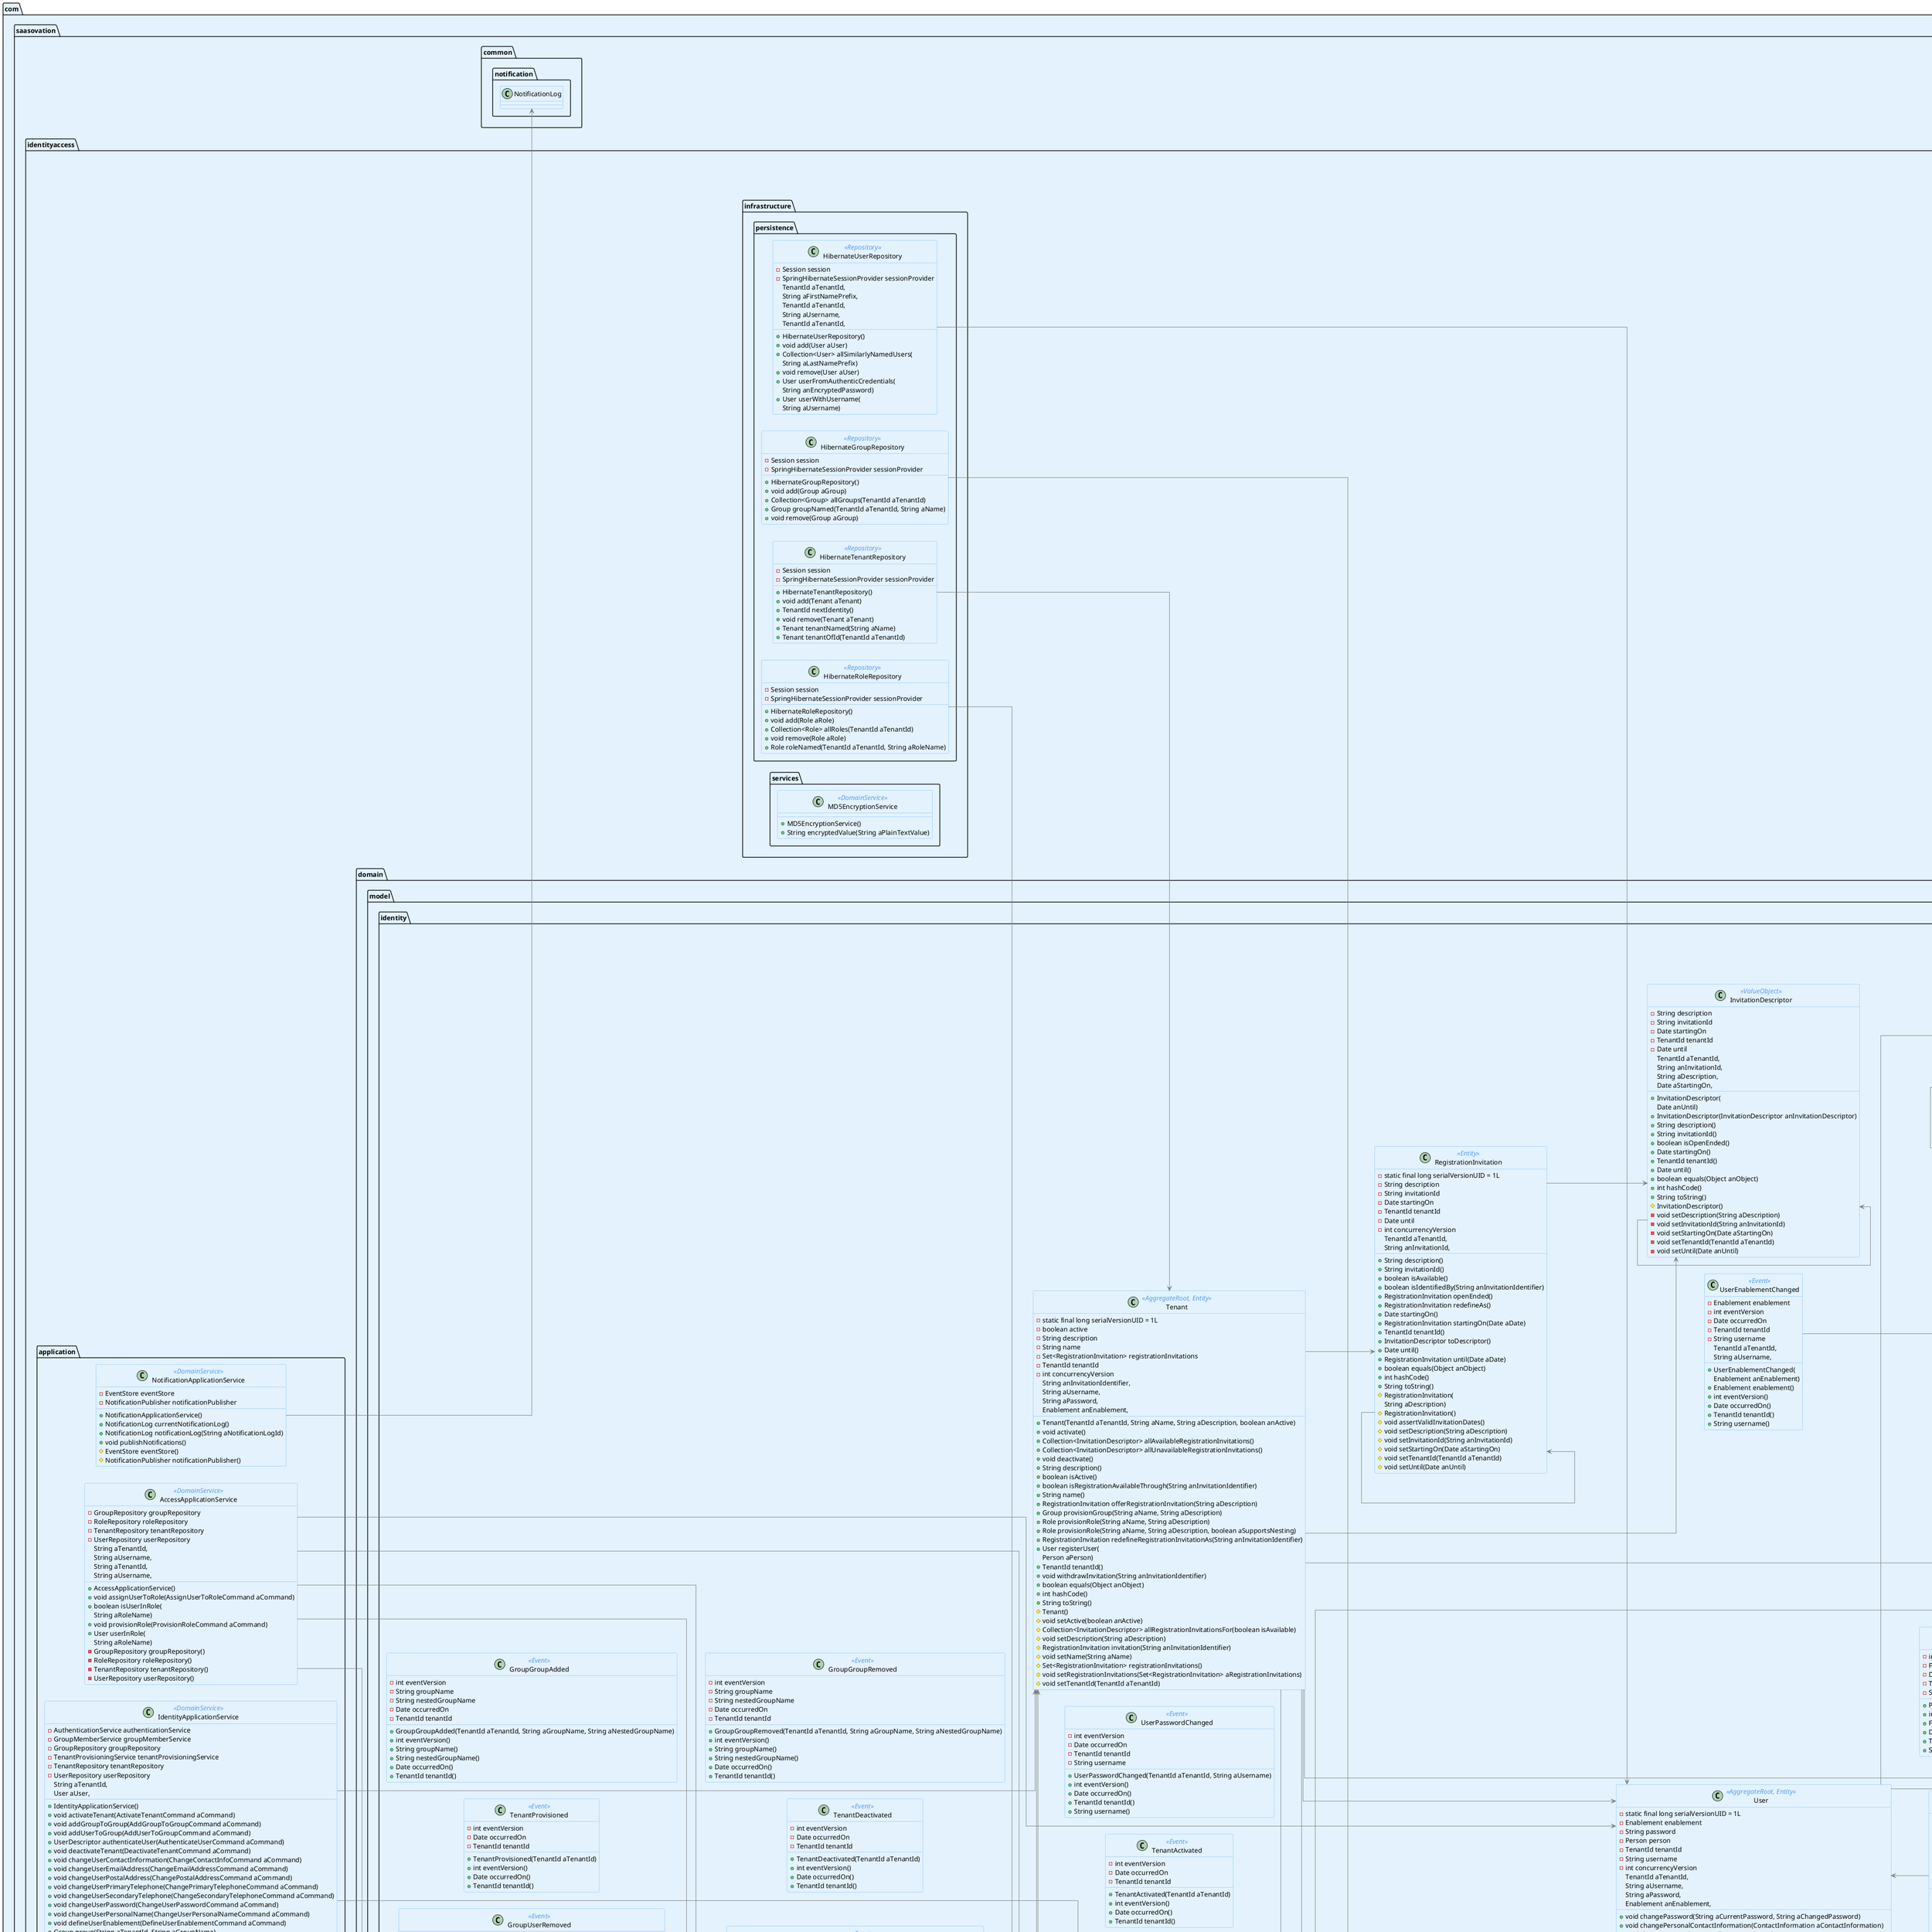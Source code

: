 @startuml
skinparam linetype ortho
skinparam Shadowing false
skinparam package {
backgroundColor #E3F2FD
}
skinparam Class {
    ClassBorderThickness 1
    ArrowColor Gray
    ActorBorderColor Gray
    BackgroundColor #E3F2FD
    BorderColor #64B5F6
    FontSize 14
    AttributeFontSize 14
    StereotypeFontColor #589DF6
    StereotypeFontSize 14
}
left to right direction
'!@Item
 class com.saasovation.identityaccess.infrastructure.persistence.HibernateGroupRepository<<Repository>> { 
- Session session
- SpringHibernateSessionProvider sessionProvider
+ HibernateGroupRepository() 
+ void add(Group aGroup) 
+ Collection<Group> allGroups(TenantId aTenantId) 
+ Group groupNamed(TenantId aTenantId, String aName) 
+ void remove(Group aGroup) 
}
 class com.saasovation.identityaccess.domain.model.identity.UserDescriptor<<ValueObject>> { 
- static final long serialVersionUID = 1L
- String emailAddress
- TenantId tenantId
- String username
+ static UserDescriptor nullDescriptorInstance() 
+ UserDescriptor(TenantId aTenantId, String aUsername, String anEmailAddress) 
+ String emailAddress() 
+ boolean isNullDescriptor() 
+ TenantId tenantId() 
+ String username() 
+ boolean equals(Object anObject) 
+ int hashCode() 
+ String toString() 
- UserDescriptor() 
- void setEmailAddress(String anEmailAddress) 
- void setTenantId(TenantId aTenantId) 
- void setUsername(String aUsername) 
}
 class com.saasovation.identityaccess.domain.model.identity.Telephone<<ValueObject>> { 
- static final long serialVersionUID = 1L
- String number
+ Telephone(String aNumber) 
+ Telephone(Telephone aTelephone) 
+ String number() 
+ boolean equals(Object anObject) 
+ int hashCode() 
+ String toString() 
+ Telephone() 
- void setNumber(String aNumber) 
}
 class com.saasovation.identityaccess.domain.model.identity.GroupUserRemoved<<Event>> { 
- int eventVersion
- String groupName
- Date occurredOn
- TenantId tenantId
- String username
+ GroupUserRemoved(TenantId aTenantId, String aGroupName, String aUsername) 
+ int eventVersion() 
+ String groupName() 
+ Date occurredOn() 
+ TenantId tenantId() 
+ String username() 
}
 class com.saasovation.identityaccess.domain.model.identity.User<<AggregateRoot, Entity>> { 
- static final long serialVersionUID = 1L
- Enablement enablement
- String password
- Person person
- TenantId tenantId
- String username
- int concurrencyVersion
+ void changePassword(String aCurrentPassword, String aChangedPassword) 
+ void changePersonalContactInformation(ContactInformation aContactInformation) 
+ void changePersonalName(FullName aPersonalName) 
+ void defineEnablement(Enablement anEnablement) 
+ boolean isEnabled() 
+ Person person() 
+ TenantId tenantId() 
+ UserDescriptor userDescriptor() 
+ String username() 
+ boolean equals(Object anObject) 
+ int hashCode() 
+ String toString() 
# User(
            TenantId aTenantId,
            String aUsername,
            String aPassword,
            Enablement anEnablement,
            Person aPerson) 
# User() 
# String asEncryptedValue(String aPlainTextPassword) 
# void assertPasswordsNotSame(String aCurrentPassword, String aChangedPassword) 
# void assertPasswordNotWeak(String aPlainTextPassword) 
# void assertUsernamePasswordNotSame(String aPlainTextPassword) 
# Enablement enablement() 
# void setEnablement(Enablement anEnablement) 
+ String internalAccessOnlyEncryptedPassword() 
# String password() 
# void setPassword(String aPassword) 
# void setPerson(Person aPerson) 
# void protectPassword(String aCurrentPassword, String aChangedPassword) 
# void setTenantId(TenantId aTenantId) 
# GroupMember toGroupMember() 
# void setUsername(String aUsername) 
}
 class com.saasovation.identityaccess.domain.model.identity.TenantProvisioningService<<DomainService>> { 
- RoleRepository roleRepository
- TenantRepository tenantRepository
- UserRepository userRepository
+ TenantProvisioningService(
            TenantRepository aTenantRepository,
            UserRepository aUserRepository,
            RoleRepository aRoleRepository) 
+ Tenant provisionTenant(
            String aTenantName,
            String aTenantDescription,
            FullName anAdministorName,
            EmailAddress anEmailAddress,
            PostalAddress aPostalAddress,
            Telephone aPrimaryTelephone,
            Telephone aSecondaryTelephone) 
- void registerAdministratorFor(
            Tenant aTenant,
            FullName anAdministorName,
            EmailAddress anEmailAddress,
            PostalAddress aPostalAddress,
            Telephone aPrimaryTelephone,
            Telephone aSecondaryTelephone) 
- RoleRepository roleRepository() 
- TenantRepository tenantRepository() 
- UserRepository userRepository() 
}
 class com.saasovation.identityaccess.domain.model.identity.TenantAdministratorRegistered<<Event>> { 
- FullName administratorName
- EmailAddress emailAddress
- int eventVersion
- Date occurredOn
- String temporaryPassword
- TenantId tenantId
- String tenantName
- String username
+ TenantAdministratorRegistered(
            TenantId aTenantId,
            String aTenantName,
            FullName anAdministratorName,
            EmailAddress anEmailAddress,
            String aUsername,
            String aTemporaryPassword) 
+ FullName administratorName() 
+ EmailAddress emailAddress() 
+ int eventVersion() 
+ Date occurredOn() 
+ String temporaryPassword() 
+ TenantId tenantId() 
+ String getTenantName() 
+ String username() 
}
 class com.saasovation.identityaccess.domain.model.identity.RegistrationInvitation<<Entity>> { 
- static final long serialVersionUID = 1L
- String description
- String invitationId
- Date startingOn
- TenantId tenantId
- Date until
- int concurrencyVersion
+ String description() 
+ String invitationId() 
+ boolean isAvailable() 
+ boolean isIdentifiedBy(String anInvitationIdentifier) 
+ RegistrationInvitation openEnded() 
+ RegistrationInvitation redefineAs() 
+ Date startingOn() 
+ RegistrationInvitation startingOn(Date aDate) 
+ TenantId tenantId() 
+ InvitationDescriptor toDescriptor() 
+ Date until() 
+ RegistrationInvitation until(Date aDate) 
+ boolean equals(Object anObject) 
+ int hashCode() 
+ String toString() 
# RegistrationInvitation(
            TenantId aTenantId,
            String anInvitationId,
            String aDescription) 
# RegistrationInvitation() 
# void assertValidInvitationDates() 
# void setDescription(String aDescription) 
# void setInvitationId(String anInvitationId) 
# void setStartingOn(Date aStartingOn) 
# void setTenantId(TenantId aTenantId) 
# void setUntil(Date anUntil) 
}
 class com.saasovation.identityaccess.domain.model.identity.UserEnablementChanged<<Event>> { 
- Enablement enablement
- int eventVersion
- Date occurredOn
- TenantId tenantId
- String username
+ UserEnablementChanged(
            TenantId aTenantId,
            String aUsername,
            Enablement anEnablement) 
+ Enablement enablement() 
+ int eventVersion() 
+ Date occurredOn() 
+ TenantId tenantId() 
+ String username() 
}
 class com.saasovation.identityaccess.infrastructure.persistence.HibernateUserRepository<<Repository>> { 
- Session session
- SpringHibernateSessionProvider sessionProvider
+ HibernateUserRepository() 
+ void add(User aUser) 
+ Collection<User> allSimilarlyNamedUsers(
            TenantId aTenantId,
            String aFirstNamePrefix,
            String aLastNamePrefix) 
+ void remove(User aUser) 
+ User userFromAuthenticCredentials(
            TenantId aTenantId,
            String aUsername,
            String anEncryptedPassword) 
+ User userWithUsername(
            TenantId aTenantId,
            String aUsername) 
}
 class com.saasovation.identityaccess.domain.model.identity.GroupMember<<ValueObject>> { 
- static final long serialVersionUID = 1L
- String name
- TenantId tenantId
- GroupMemberType type
- static final long serialVersionUID = 1L
- long id
+ boolean isGroup() 
+ boolean isUser() 
+ String name() 
+ TenantId tenantId() 
+ GroupMemberType type() 
+ boolean equals(Object anObject) 
+ int hashCode() 
+ String toString() 
# GroupMember(TenantId aTenantId, String aName, GroupMemberType aType) 
# GroupMember() 
# void setName(String aName) 
# void setTenantId(TenantId aTenantId) 
# void setType(GroupMemberType aType) 
}
 class com.saasovation.identityaccess.domain.model.identity.UserRegistered<<Event>> { 
- EmailAddress emailAddress
- int eventVersion
- FullName name
- Date occurredOn
- TenantId tenantId
- String username
+ UserRegistered(
            TenantId aTenantId,
            String aUsername,
            FullName aName,
            EmailAddress anEmailAddress) 
+ EmailAddress emailAddress() 
+ int eventVersion() 
+ FullName name() 
+ Date occurredOn() 
+ TenantId tenantId() 
+ String username() 
}
 class com.saasovation.identityaccess.infrastructure.persistence.HibernateRoleRepository<<Repository>> { 
- Session session
- SpringHibernateSessionProvider sessionProvider
+ HibernateRoleRepository() 
+ void add(Role aRole) 
+ Collection<Role> allRoles(TenantId aTenantId) 
+ void remove(Role aRole) 
+ Role roleNamed(TenantId aTenantId, String aRoleName) 
}
 class com.saasovation.identityaccess.domain.model.identity.PersonContactInformationChanged<<Event>> { 
- ContactInformation contactInformation
- int eventVersion
- Date occurredOn
- TenantId tenantId
- String username
+ PersonContactInformationChanged(
            TenantId aTenantId,
            String aUsername,
            ContactInformation aContactInformation) 
+ ContactInformation contactInformation() 
+ int eventVersion() 
+ Date occurredOn() 
+ TenantId tenantId() 
+ String username() 
}
 interface com.saasovation.identityaccess.domain.model.identity.TenantRepository<<Repository>> { 
+ void add(Tenant aTenant)
+ TenantId nextIdentity()
+ void remove(Tenant aTenant)
+ Tenant tenantNamed(String aName)
+ Tenant tenantOfId(TenantId aTenantId)
}
 interface com.saasovation.identityaccess.domain.model.identity.EncryptionService<<DomainService>> { 
+ String encryptedValue(String aPlainTextValue)
}
 class com.saasovation.identityaccess.domain.model.identity.TenantProvisioned<<Event>> { 
- int eventVersion
- Date occurredOn
- TenantId tenantId
+ TenantProvisioned(TenantId aTenantId) 
+ int eventVersion() 
+ Date occurredOn() 
+ TenantId tenantId() 
}
 class com.saasovation.identityaccess.domain.model.identity.GroupGroupAdded<<Event>> { 
- int eventVersion
- String groupName
- String nestedGroupName
- Date occurredOn
- TenantId tenantId
+ GroupGroupAdded(TenantId aTenantId, String aGroupName, String aNestedGroupName) 
+ int eventVersion() 
+ String groupName() 
+ String nestedGroupName() 
+ Date occurredOn() 
+ TenantId tenantId() 
}
 interface com.saasovation.identityaccess.domain.model.identity.UserRepository<<Repository>> { 
+ void add(User aUser)
+ Collection<User> allSimilarlyNamedUsers(
            TenantId aTenantId,
            String aFirstNamePrefix,
            String aLastNamePrefix)
+ void remove(User aUser)
+ User userFromAuthenticCredentials(
            TenantId aTenantId,
            String aUsername,
            String anEncryptedPassword)
+ User userWithUsername(
            TenantId aTenantId,
            String aUsername)
}
 class com.saasovation.identityaccess.domain.model.identity.ContactInformation<<ValueObject>> { 
- static final long serialVersionUID = 1L
- EmailAddress emailAddress
- PostalAddress postalAddress
- Telephone primaryTelephone
- Telephone secondaryTelephone
+ ContactInformation(
            EmailAddress anEmailAddress,
            PostalAddress aPostalAddress,
            Telephone aPrimaryTelephone,
            Telephone aSecondaryTelephone) 
+ ContactInformation(ContactInformation aContactInformation) 
+ ContactInformation changeEmailAddress(EmailAddress anEmailAddress) 
+ ContactInformation changePostalAddress(PostalAddress aPostalAddress) 
+ ContactInformation changePrimaryTelephone(Telephone aTelephone) 
+ ContactInformation changeSecondaryTelephone(Telephone aTelephone) 
+ EmailAddress emailAddress() 
+ PostalAddress postalAddress() 
+ Telephone primaryTelephone() 
+ Telephone secondaryTelephone() 
+ boolean equals(Object anObject) 
+ int hashCode() 
+ String toString() 
# ContactInformation() 
- void setEmailAddress(EmailAddress anEmailAddress) 
- void setPostalAddress(PostalAddress aPostalAddress) 
- void setPrimaryTelephone(Telephone aPrimaryTelephone) 
- void setSecondaryTelephone(Telephone aSecondaryTelephone) 
}
 class com.saasovation.identityaccess.domain.model.identity.Enablement<<ValueObject>> { 
- static final long serialVersionUID = 1L
- boolean enabled
- Date endDate
- Date startDate
+ static Enablement indefiniteEnablement() 
+ Enablement(boolean anEnabled, Date aStartDate, Date anEndDate) 
+ Enablement(Enablement anEnablement) 
+ boolean isEnabled() 
+ boolean isEnablementEnabled() 
+ Date endDate() 
+ boolean isTimeExpired() 
+ Date startDate() 
+ boolean equals(Object anObject) 
+ int hashCode() 
+ String toString() 
# Enablement() 
- void setEnabled(boolean anEnabled) 
- void setEndDate(Date anEndDate) 
- void setStartDate(Date aStartDate) 
}
 class com.saasovation.identityaccess.domain.model.identity.PostalAddress<<ValueObject>> { 
- static final long serialVersionUID = 1L
- String city
- String countryCode
- String postalCode
- String stateProvince
- String streetAddress
+ PostalAddress(
            String aStreetAddress,
            String aCity,
            String aStateProvince,
            String aPostalCode,
            String aCountryCode) 
+ PostalAddress(PostalAddress aPostalAddress) 
+ String city() 
+ String countryCode() 
+ String postalCode() 
+ String stateProvince() 
+ String streetAddress() 
+ boolean equals(Object anObject) 
+ int hashCode() 
+ String toString() 
# PostalAddress() 
- void setCity(String aCity) 
- void setCountryCode(String aCountryCode) 
- void setPostalCode(String aPostalCode) 
- void setStateProvince(String aStateProvince) 
- void setStreetAddress(String aStreetAddress) 
}
 class com.saasovation.identityaccess.infrastructure.services.MD5EncryptionService<<DomainService>> { 
+ MD5EncryptionService() 
+ String encryptedValue(String aPlainTextValue) 
}
 class com.saasovation.identityaccess.domain.model.identity.GroupUserAdded<<Event>> { 
- int eventVersion
- String groupName
- Date occurredOn
- TenantId tenantId
- String username
+ GroupUserAdded(TenantId aTenantId, String aGroupName, String aUsername) 
+ int eventVersion() 
+ String groupName() 
+ Date occurredOn() 
+ TenantId tenantId() 
+ String username() 
}
 class com.saasovation.identityaccess.domain.model.identity.InvitationDescriptor<<ValueObject>> { 
- String description
- String invitationId
- Date startingOn
- TenantId tenantId
- Date until
+ InvitationDescriptor(
            TenantId aTenantId,
            String anInvitationId,
            String aDescription,
            Date aStartingOn,
            Date anUntil) 
+ InvitationDescriptor(InvitationDescriptor anInvitationDescriptor) 
+ String description() 
+ String invitationId() 
+ boolean isOpenEnded() 
+ Date startingOn() 
+ TenantId tenantId() 
+ Date until() 
+ boolean equals(Object anObject) 
+ int hashCode() 
+ String toString() 
# InvitationDescriptor() 
- void setDescription(String aDescription) 
- void setInvitationId(String anInvitationId) 
- void setStartingOn(Date aStartingOn) 
- void setTenantId(TenantId aTenantId) 
- void setUntil(Date anUntil) 
}
 class com.saasovation.identityaccess.application.AccessApplicationService<<DomainService>> { 
- GroupRepository groupRepository
- RoleRepository roleRepository
- TenantRepository tenantRepository
- UserRepository userRepository
+ AccessApplicationService() 
+ void assignUserToRole(AssignUserToRoleCommand aCommand) 
+ boolean isUserInRole(
            String aTenantId,
            String aUsername,
            String aRoleName) 
+ void provisionRole(ProvisionRoleCommand aCommand) 
+ User userInRole(
            String aTenantId,
            String aUsername,
            String aRoleName) 
- GroupRepository groupRepository() 
- RoleRepository roleRepository() 
- TenantRepository tenantRepository() 
- UserRepository userRepository() 
}
 class com.saasovation.identityaccess.domain.model.identity.FullName<<ValueObject>> { 
- static final long serialVersionUID = 1L
- String firstName
- String lastName
+ FullName(String aFirstName, String aLastName) 
+ FullName(FullName aFullName) 
+ String asFormattedName() 
+ String firstName() 
+ String lastName() 
+ FullName withChangedFirstName(String aFirstName) 
+ FullName withChangedLastName(String aLastName) 
+ boolean equals(Object anObject) 
+ int hashCode() 
+ String toString() 
# FullName() 
- void setFirstName(String aFirstName) 
- void setLastName(String aLastName) 
}
 interface com.saasovation.identityaccess.domain.model.identity.GroupRepository<<Repository>> { 
+ void add(Group aGroup)
+ Collection<Group> allGroups(TenantId aTenantId)
+ Group groupNamed(TenantId aTenantId, String aName)
+ void remove(Group aGroup)
}
 class com.saasovation.identityaccess.domain.model.identity.TenantDeactivated<<Event>> { 
- int eventVersion
- Date occurredOn
- TenantId tenantId
+ TenantDeactivated(TenantId aTenantId) 
+ int eventVersion() 
+ Date occurredOn() 
+ TenantId tenantId() 
}
 class com.saasovation.identityaccess.domain.model.identity.Person<<Entity>> { 
- static final long serialVersionUID = 1L
- ContactInformation contactInformation
- FullName name
- TenantId tenantId
- User user
- int concurrencyVersion
+ Person(
            TenantId aTenantId,
            FullName aName,
            ContactInformation aContactInformation) 
+ void changeContactInformation(ContactInformation aContactInformation) 
+ void changeName(FullName aName) 
+ ContactInformation contactInformation() 
+ EmailAddress emailAddress() 
+ FullName name() 
+ boolean equals(Object anObject) 
+ int hashCode() 
+ String toString() 
# Person() 
# void setContactInformation(ContactInformation aContactInformation) 
# void setName(FullName aName) 
# TenantId tenantId() 
# void setTenantId(TenantId aTenantId) 
# User user() 
+ void internalOnlySetUser(User aUser) 
}
 interface com.saasovation.identityaccess.domain.model.access.RoleRepository<<Repository>> { 
+ void add(Role aRole)
+ Collection<Role> allRoles(TenantId aTenantId)
+ void remove(Role aRole)
+ Role roleNamed(TenantId aTenantId, String aRoleName)
}
 class com.saasovation.identityaccess.domain.model.access.Role<<AggregateRoot, Entity>> { 
- static final long serialVersionUID = 1L
- String description
- Group group
- String name
- boolean supportsNesting = true
- TenantId tenantId
- int concurrencyVersion
+ Role(TenantId aTenantId, String aName, String aDescription) 
+ Role(
            TenantId aTenantId,
            String aName,
            String aDescription,
            boolean aSupportsNesting) 
+ void assignGroup(Group aGroup, GroupMemberService aGroupMemberService) 
+ void assignUser(User aUser) 
+ String description() 
+ boolean isInRole(User aUser, GroupMemberService aGroupMemberService) 
+ String name() 
+ boolean supportsNesting() 
+ TenantId tenantId() 
+ void unassignGroup(Group aGroup) 
+ void unassignUser(User aUser) 
+ boolean equals(Object anObject) 
+ int hashCode() 
+ String toString() 
# Role() 
# void createInternalGroup() 
# void setDescription(String aDescription) 
# Group group() 
# void setGroup(Group aGroup) 
# void setName(String aName) 
# void setSupportsNesting(boolean aSupportsNesting) 
# void setTenantId(TenantId aTenantId) 
}
 class com.saasovation.identityaccess.domain.model.identity.AuthenticationService<<DomainService>> { 
- EncryptionService encryptionService
- TenantRepository tenantRepository
- UserRepository userRepository
+ AuthenticationService(
            TenantRepository aTenantRepository,
            UserRepository aUserRepository,
            EncryptionService anEncryptionService) 
+ UserDescriptor authenticate(
            TenantId aTenantId,
            String aUsername,
            String aPassword) 
- EncryptionService encryptionService() 
- TenantRepository tenantRepository() 
- UserRepository userRepository() 
}
 class com.saasovation.identityaccess.domain.model.identity.GroupGroupRemoved<<Event>> { 
- int eventVersion
- String groupName
- String nestedGroupName
- Date occurredOn
- TenantId tenantId
+ GroupGroupRemoved(TenantId aTenantId, String aGroupName, String aNestedGroupName) 
+ int eventVersion() 
+ String groupName() 
+ String nestedGroupName() 
+ Date occurredOn() 
+ TenantId tenantId() 
}
 class com.saasovation.identityaccess.domain.model.identity.GroupMemberService<<DomainService>> { 
- GroupRepository groupRepository
- UserRepository userRepository
+ GroupMemberService(
            UserRepository aUserRepository,
            GroupRepository aGroupRepository) 
+ boolean confirmUser(Group aGroup, User aUser) 
+ boolean isMemberGroup(Group aGroup, GroupMember aMemberGroup) 
+ boolean isUserInNestedGroup(Group aGroup, User aUser) 
- GroupRepository groupRepository() 
- UserRepository userRepository() 
}
 class com.saasovation.identityaccess.domain.model.identity.GroupProvisioned<<Event>> { 
- int eventVersion
- String name
- Date occurredOn
- TenantId tenantId
+ GroupProvisioned(TenantId aTenantId, String aName) 
+ int eventVersion() 
+ String name() 
+ Date occurredOn() 
+ TenantId tenantId() 
}
 class com.saasovation.identityaccess.domain.model.identity.Group<<AggregateRoot, Entity>> { 
- static final long serialVersionUID = 1L
+ static final String ROLE_GROUP_PREFIX = "ROLE-INTERNAL-GROUP: "
- String description
- Set<GroupMember> groupMembers
- String name
- TenantId tenantId
- int concurrencyVersion
+ Group(TenantId aTenantId, String aName, String aDescription) 
+ void addGroup(Group aGroup, GroupMemberService aGroupMemberService) 
+ void addUser(User aUser) 
+ String description() 
+ Set<GroupMember> groupMembers() 
+ boolean isMember(User aUser, GroupMemberService aGroupMemberService) 
+ String name() 
+ void removeGroup(Group aGroup) 
+ void removeUser(User aUser) 
+ TenantId tenantId() 
+ boolean equals(Object anObject) 
+ int hashCode() 
+ String toString() 
# Group() 
# void setDescription(String aDescription) 
# void setGroupMembers(Set<GroupMember> aGroupMembers) 
# boolean isInternalGroup() 
# boolean isInternalGroup(String aName) 
# void setName(String aName) 
# void setTenantId(TenantId aTenantId) 
# GroupMember toGroupMember() 
}
 class com.saasovation.identityaccess.infrastructure.persistence.HibernateTenantRepository<<Repository>> { 
- Session session
- SpringHibernateSessionProvider sessionProvider
+ HibernateTenantRepository() 
+ void add(Tenant aTenant) 
+ TenantId nextIdentity() 
+ void remove(Tenant aTenant) 
+ Tenant tenantNamed(String aName) 
+ Tenant tenantOfId(TenantId aTenantId) 
}
 class com.saasovation.identityaccess.application.IdentityApplicationService<<DomainService>> { 
- AuthenticationService authenticationService
- GroupMemberService groupMemberService
- GroupRepository groupRepository
- TenantProvisioningService tenantProvisioningService
- TenantRepository tenantRepository
- UserRepository userRepository
+ IdentityApplicationService() 
+ void activateTenant(ActivateTenantCommand aCommand) 
+ void addGroupToGroup(AddGroupToGroupCommand aCommand) 
+ void addUserToGroup(AddUserToGroupCommand aCommand) 
+ UserDescriptor authenticateUser(AuthenticateUserCommand aCommand) 
+ void deactivateTenant(DeactivateTenantCommand aCommand) 
+ void changeUserContactInformation(ChangeContactInfoCommand aCommand) 
+ void changeUserEmailAddress(ChangeEmailAddressCommand aCommand) 
+ void changeUserPostalAddress(ChangePostalAddressCommand aCommand) 
+ void changeUserPrimaryTelephone(ChangePrimaryTelephoneCommand aCommand) 
+ void changeUserSecondaryTelephone(ChangeSecondaryTelephoneCommand aCommand) 
+ void changeUserPassword(ChangeUserPasswordCommand aCommand) 
+ void changeUserPersonalName(ChangeUserPersonalNameCommand aCommand) 
+ void defineUserEnablement(DefineUserEnablementCommand aCommand) 
+ Group group(String aTenantId, String aGroupName) 
+ boolean isGroupMember(String aTenantId, String aGroupName, String aUsername) 
+ Group provisionGroup(ProvisionGroupCommand aCommand) 
+ Tenant provisionTenant(ProvisionTenantCommand aCommand) 
+ User registerUser(RegisterUserCommand aCommand) 
+ void removeGroupFromGroup(RemoveGroupFromGroupCommand aCommand) 
+ void removeUserFromGroup(RemoveUserFromGroupCommand aCommand) 
+ Tenant tenant(String aTenantId) 
+ User user(String aTenantId, String aUsername) 
+ UserDescriptor userDescriptor(
            String aTenantId,
            String aUsername) 
- AuthenticationService authenticationService() 
- Group existingGroup(String aTenantId, String aGroupName) 
- Tenant existingTenant(String aTenantId) 
- User existingUser(String aTenantId, String aUsername) 
- GroupMemberService groupMemberService() 
- GroupRepository groupRepository() 
- void internalChangeUserContactInformation(
            User aUser,
            ContactInformation aContactInformation) 
- TenantProvisioningService tenantProvisioningService() 
- TenantRepository tenantRepository() 
- UserRepository userRepository() 
}
 class com.saasovation.identityaccess.domain.model.identity.Tenant<<AggregateRoot, Entity>> { 
- static final long serialVersionUID = 1L
- boolean active
- String description
- String name
- Set<RegistrationInvitation> registrationInvitations
- TenantId tenantId
- int concurrencyVersion
+ Tenant(TenantId aTenantId, String aName, String aDescription, boolean anActive) 
+ void activate() 
+ Collection<InvitationDescriptor> allAvailableRegistrationInvitations() 
+ Collection<InvitationDescriptor> allUnavailableRegistrationInvitations() 
+ void deactivate() 
+ String description() 
+ boolean isActive() 
+ boolean isRegistrationAvailableThrough(String anInvitationIdentifier) 
+ String name() 
+ RegistrationInvitation offerRegistrationInvitation(String aDescription) 
+ Group provisionGroup(String aName, String aDescription) 
+ Role provisionRole(String aName, String aDescription) 
+ Role provisionRole(String aName, String aDescription, boolean aSupportsNesting) 
+ RegistrationInvitation redefineRegistrationInvitationAs(String anInvitationIdentifier) 
+ User registerUser(
            String anInvitationIdentifier,
            String aUsername,
            String aPassword,
            Enablement anEnablement,
            Person aPerson) 
+ TenantId tenantId() 
+ void withdrawInvitation(String anInvitationIdentifier) 
+ boolean equals(Object anObject) 
+ int hashCode() 
+ String toString() 
# Tenant() 
# void setActive(boolean anActive) 
# Collection<InvitationDescriptor> allRegistrationInvitationsFor(boolean isAvailable) 
# void setDescription(String aDescription) 
# RegistrationInvitation invitation(String anInvitationIdentifier) 
# void setName(String aName) 
# Set<RegistrationInvitation> registrationInvitations() 
# void setRegistrationInvitations(Set<RegistrationInvitation> aRegistrationInvitations) 
# void setTenantId(TenantId aTenantId) 
}
 class com.saasovation.identityaccess.domain.model.access.AuthorizationService<<DomainService>> { 
- GroupRepository groupRepository
- RoleRepository roleRepository
- UserRepository userRepository
+ AuthorizationService(
            UserRepository aUserRepository,
            GroupRepository aGroupRepository,
            RoleRepository aRoleRepository) 
+ boolean isUserInRole(TenantId aTenantId, String aUsername, String aRoleName) 
+ boolean isUserInRole(User aUser, String aRoleName) 
- GroupRepository groupRepository() 
- RoleRepository roleRepository() 
- UserRepository userRepository() 
}
 class com.saasovation.identityaccess.domain.model.identity.EmailAddress<<ValueObject>> { 
- static final long serialVersionUID = 1L
- String address
+ EmailAddress(String anAddress) 
+ EmailAddress(EmailAddress anEmailAddress) 
+ String address() 
+ boolean equals(Object anObject) 
+ int hashCode() 
+ String toString() 
# EmailAddress() 
- void setAddress(String anAddress) 
}
 class com.saasovation.identityaccess.domain.model.identity.TenantActivated<<Event>> { 
- int eventVersion
- Date occurredOn
- TenantId tenantId
+ TenantActivated(TenantId aTenantId) 
+ int eventVersion() 
+ Date occurredOn() 
+ TenantId tenantId() 
}
 class com.saasovation.identityaccess.domain.model.identity.PersonNameChanged<<Event>> { 
- int eventVersion
- FullName name
- Date occurredOn
- TenantId tenantId
- String username
+ PersonNameChanged(TenantId aTenantId, String aUsername, FullName aName) 
+ int eventVersion() 
+ FullName name() 
+ Date occurredOn() 
+ TenantId tenantId() 
+ String username() 
}
 class com.saasovation.identityaccess.application.NotificationApplicationService<<DomainService>> { 
- EventStore eventStore
- NotificationPublisher notificationPublisher
+ NotificationApplicationService() 
+ NotificationLog currentNotificationLog() 
+ NotificationLog notificationLog(String aNotificationLogId) 
+ void publishNotifications() 
# EventStore eventStore() 
# NotificationPublisher notificationPublisher() 
}
 class com.saasovation.identityaccess.domain.model.identity.UserPasswordChanged<<Event>> { 
- int eventVersion
- Date occurredOn
- TenantId tenantId
- String username
+ UserPasswordChanged(TenantId aTenantId, String aUsername) 
+ int eventVersion() 
+ Date occurredOn() 
+ TenantId tenantId() 
+ String username() 
}
'!@Relation
com.saasovation.identityaccess.domain.model.identity.PersonContactInformationChanged --> com.saasovation.identityaccess.domain.model.identity.ContactInformation

com.saasovation.identityaccess.domain.model.identity.InvitationDescriptor --> com.saasovation.identityaccess.domain.model.identity.InvitationDescriptor

com.saasovation.identityaccess.domain.model.access.Role --> com.saasovation.identityaccess.domain.model.identity.User
com.saasovation.identityaccess.domain.model.access.Role --> com.saasovation.identityaccess.domain.model.identity.GroupMemberService
com.saasovation.identityaccess.domain.model.access.Role --> com.saasovation.identityaccess.domain.model.identity.Group

com.saasovation.identityaccess.domain.model.identity.UserRegistered --> com.saasovation.identityaccess.domain.model.identity.EmailAddress
com.saasovation.identityaccess.domain.model.identity.UserRegistered --> com.saasovation.identityaccess.domain.model.identity.FullName

com.saasovation.identityaccess.infrastructure.persistence.HibernateGroupRepository --> com.saasovation.identityaccess.domain.model.identity.Group

com.saasovation.identityaccess.domain.model.identity.UserDescriptor --> com.saasovation.identityaccess.domain.model.identity.UserDescriptor

com.saasovation.identityaccess.domain.model.identity.RegistrationInvitation --> com.saasovation.identityaccess.domain.model.identity.RegistrationInvitation
com.saasovation.identityaccess.domain.model.identity.RegistrationInvitation --> com.saasovation.identityaccess.domain.model.identity.InvitationDescriptor

com.saasovation.identityaccess.domain.model.identity.User --> com.saasovation.identityaccess.domain.model.identity.ContactInformation
com.saasovation.identityaccess.domain.model.identity.User --> com.saasovation.identityaccess.domain.model.identity.UserDescriptor
com.saasovation.identityaccess.domain.model.identity.User --> com.saasovation.identityaccess.domain.model.identity.GroupMember
com.saasovation.identityaccess.domain.model.identity.User --> com.saasovation.identityaccess.domain.model.identity.FullName
com.saasovation.identityaccess.domain.model.identity.User --> com.saasovation.identityaccess.domain.model.identity.Enablement
com.saasovation.identityaccess.domain.model.identity.User --> com.saasovation.identityaccess.domain.model.identity.Person

com.saasovation.identityaccess.domain.model.identity.UserEnablementChanged --> com.saasovation.identityaccess.domain.model.identity.Enablement

com.saasovation.identityaccess.application.IdentityApplicationService --> com.saasovation.identityaccess.domain.model.identity.UserRepository
com.saasovation.identityaccess.application.IdentityApplicationService --> com.saasovation.identityaccess.domain.model.identity.AuthenticationService
com.saasovation.identityaccess.application.IdentityApplicationService --> com.saasovation.identityaccess.domain.model.identity.UserDescriptor
com.saasovation.identityaccess.application.IdentityApplicationService --> com.saasovation.identityaccess.domain.model.identity.User
com.saasovation.identityaccess.application.IdentityApplicationService --> com.saasovation.identityaccess.domain.model.identity.ContactInformation
com.saasovation.identityaccess.application.IdentityApplicationService --> com.saasovation.identityaccess.domain.model.identity.TenantProvisioningService
com.saasovation.identityaccess.application.IdentityApplicationService --> com.saasovation.identityaccess.domain.model.identity.Tenant
com.saasovation.identityaccess.application.IdentityApplicationService --> com.saasovation.identityaccess.domain.model.identity.Group
com.saasovation.identityaccess.application.IdentityApplicationService --> com.saasovation.identityaccess.domain.model.identity.TenantRepository
com.saasovation.identityaccess.application.IdentityApplicationService --> com.saasovation.identityaccess.domain.model.identity.GroupRepository
com.saasovation.identityaccess.application.IdentityApplicationService --> com.saasovation.identityaccess.domain.model.identity.GroupMemberService

com.saasovation.identityaccess.domain.model.access.AuthorizationService --> com.saasovation.identityaccess.domain.model.identity.GroupRepository
com.saasovation.identityaccess.domain.model.access.AuthorizationService --> com.saasovation.identityaccess.domain.model.access.RoleRepository
com.saasovation.identityaccess.domain.model.access.AuthorizationService --> com.saasovation.identityaccess.domain.model.identity.User
com.saasovation.identityaccess.domain.model.access.AuthorizationService --> com.saasovation.identityaccess.domain.model.identity.UserRepository

com.saasovation.identityaccess.domain.model.identity.PostalAddress --> com.saasovation.identityaccess.domain.model.identity.PostalAddress

com.saasovation.identityaccess.domain.model.identity.Enablement --> com.saasovation.identityaccess.domain.model.identity.Enablement

com.saasovation.identityaccess.domain.model.identity.Tenant --> com.saasovation.identityaccess.domain.model.identity.RegistrationInvitation
com.saasovation.identityaccess.domain.model.identity.Tenant --> com.saasovation.identityaccess.domain.model.identity.InvitationDescriptor
com.saasovation.identityaccess.domain.model.identity.Tenant --> com.saasovation.identityaccess.domain.model.identity.User
com.saasovation.identityaccess.domain.model.identity.Tenant --> com.saasovation.identityaccess.domain.model.access.Role
com.saasovation.identityaccess.domain.model.identity.Tenant --> com.saasovation.identityaccess.domain.model.identity.Enablement
com.saasovation.identityaccess.domain.model.identity.Tenant --> com.saasovation.identityaccess.domain.model.identity.Group
com.saasovation.identityaccess.domain.model.identity.Tenant --> com.saasovation.identityaccess.domain.model.identity.Person

com.saasovation.identityaccess.domain.model.identity.FullName --> com.saasovation.identityaccess.domain.model.identity.FullName

com.saasovation.identityaccess.infrastructure.persistence.HibernateUserRepository --> com.saasovation.identityaccess.domain.model.identity.User

com.saasovation.identityaccess.domain.model.identity.Telephone --> com.saasovation.identityaccess.domain.model.identity.Telephone

com.saasovation.identityaccess.domain.model.identity.TenantAdministratorRegistered --> com.saasovation.identityaccess.domain.model.identity.FullName
com.saasovation.identityaccess.domain.model.identity.TenantAdministratorRegistered --> com.saasovation.identityaccess.domain.model.identity.EmailAddress

com.saasovation.identityaccess.domain.model.identity.Group --> com.saasovation.identityaccess.domain.model.identity.User
com.saasovation.identityaccess.domain.model.identity.Group --> com.saasovation.identityaccess.domain.model.identity.GroupMember
com.saasovation.identityaccess.domain.model.identity.Group --> com.saasovation.identityaccess.domain.model.identity.GroupMemberService
com.saasovation.identityaccess.domain.model.identity.Group --> com.saasovation.identityaccess.domain.model.identity.Group

com.saasovation.identityaccess.domain.model.identity.UserRepository --> com.saasovation.identityaccess.domain.model.identity.User

com.saasovation.identityaccess.infrastructure.persistence.HibernateRoleRepository --> com.saasovation.identityaccess.domain.model.access.Role

com.saasovation.identityaccess.domain.model.identity.EmailAddress --> com.saasovation.identityaccess.domain.model.identity.EmailAddress

com.saasovation.identityaccess.domain.model.identity.TenantRepository --> com.saasovation.identityaccess.domain.model.identity.Tenant

com.saasovation.identityaccess.domain.model.identity.TenantProvisioningService --> com.saasovation.identityaccess.domain.model.identity.TenantRepository
com.saasovation.identityaccess.domain.model.identity.TenantProvisioningService --> com.saasovation.identityaccess.domain.model.identity.PostalAddress
com.saasovation.identityaccess.domain.model.identity.TenantProvisioningService --> com.saasovation.identityaccess.domain.model.access.RoleRepository
com.saasovation.identityaccess.domain.model.identity.TenantProvisioningService --> com.saasovation.identityaccess.domain.model.identity.Tenant
com.saasovation.identityaccess.domain.model.identity.TenantProvisioningService --> com.saasovation.identityaccess.domain.model.identity.UserRepository
com.saasovation.identityaccess.domain.model.identity.TenantProvisioningService --> com.saasovation.identityaccess.domain.model.identity.FullName
com.saasovation.identityaccess.domain.model.identity.TenantProvisioningService --> com.saasovation.identityaccess.domain.model.identity.EmailAddress
com.saasovation.identityaccess.domain.model.identity.TenantProvisioningService --> com.saasovation.identityaccess.domain.model.identity.Telephone

com.saasovation.identityaccess.domain.model.access.RoleRepository --> com.saasovation.identityaccess.domain.model.access.Role

com.saasovation.identityaccess.application.AccessApplicationService --> com.saasovation.identityaccess.domain.model.identity.TenantRepository
com.saasovation.identityaccess.application.AccessApplicationService --> com.saasovation.identityaccess.domain.model.identity.GroupRepository
com.saasovation.identityaccess.application.AccessApplicationService --> com.saasovation.identityaccess.domain.model.access.RoleRepository
com.saasovation.identityaccess.application.AccessApplicationService --> com.saasovation.identityaccess.domain.model.identity.User
com.saasovation.identityaccess.application.AccessApplicationService --> com.saasovation.identityaccess.domain.model.identity.UserRepository

com.saasovation.identityaccess.domain.model.identity.GroupRepository --> com.saasovation.identityaccess.domain.model.identity.Group

com.saasovation.identityaccess.infrastructure.persistence.HibernateTenantRepository --> com.saasovation.identityaccess.domain.model.identity.Tenant

com.saasovation.identityaccess.domain.model.identity.PersonNameChanged --> com.saasovation.identityaccess.domain.model.identity.FullName

com.saasovation.identityaccess.domain.model.identity.ContactInformation --> com.saasovation.identityaccess.domain.model.identity.PostalAddress
com.saasovation.identityaccess.domain.model.identity.ContactInformation --> com.saasovation.identityaccess.domain.model.identity.ContactInformation
com.saasovation.identityaccess.domain.model.identity.ContactInformation --> com.saasovation.identityaccess.domain.model.identity.EmailAddress
com.saasovation.identityaccess.domain.model.identity.ContactInformation --> com.saasovation.identityaccess.domain.model.identity.Telephone

com.saasovation.identityaccess.domain.model.identity.GroupMemberService --> com.saasovation.identityaccess.domain.model.identity.GroupRepository
com.saasovation.identityaccess.domain.model.identity.GroupMemberService --> com.saasovation.identityaccess.domain.model.identity.User
com.saasovation.identityaccess.domain.model.identity.GroupMemberService --> com.saasovation.identityaccess.domain.model.identity.GroupMember
com.saasovation.identityaccess.domain.model.identity.GroupMemberService --> com.saasovation.identityaccess.domain.model.identity.UserRepository
com.saasovation.identityaccess.domain.model.identity.GroupMemberService --> com.saasovation.identityaccess.domain.model.identity.Group

com.saasovation.identityaccess.application.NotificationApplicationService --> com.saasovation.common.notification.NotificationLog

com.saasovation.identityaccess.domain.model.identity.Person --> com.saasovation.identityaccess.domain.model.identity.User
com.saasovation.identityaccess.domain.model.identity.Person --> com.saasovation.identityaccess.domain.model.identity.ContactInformation
com.saasovation.identityaccess.domain.model.identity.Person --> com.saasovation.identityaccess.domain.model.identity.FullName
com.saasovation.identityaccess.domain.model.identity.Person --> com.saasovation.identityaccess.domain.model.identity.EmailAddress

com.saasovation.identityaccess.domain.model.identity.AuthenticationService --> com.saasovation.identityaccess.domain.model.identity.TenantRepository
com.saasovation.identityaccess.domain.model.identity.AuthenticationService --> com.saasovation.identityaccess.domain.model.identity.UserDescriptor
com.saasovation.identityaccess.domain.model.identity.AuthenticationService --> com.saasovation.identityaccess.domain.model.identity.UserRepository
com.saasovation.identityaccess.domain.model.identity.AuthenticationService --> com.saasovation.identityaccess.domain.model.identity.EncryptionService


@enduml